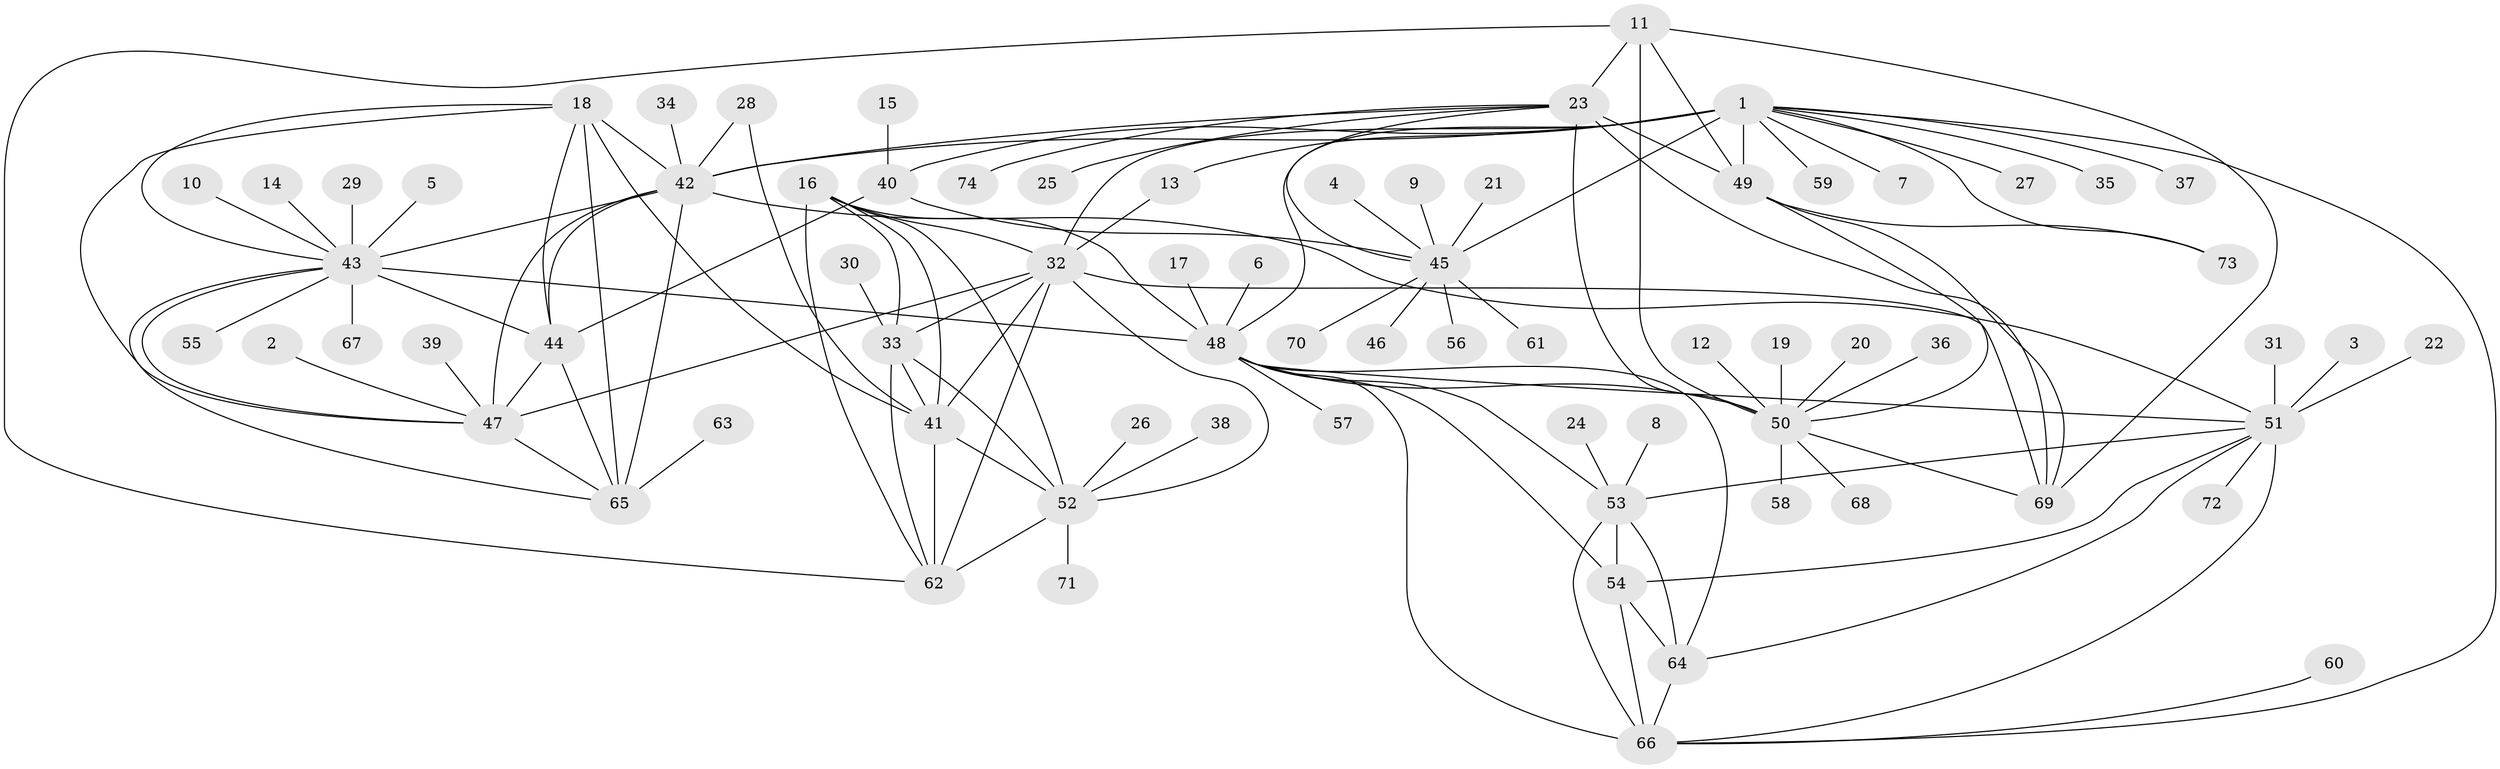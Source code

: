 // original degree distribution, {8: 0.04195804195804196, 15: 0.02097902097902098, 7: 0.04895104895104895, 13: 0.02097902097902098, 9: 0.06293706293706294, 6: 0.013986013986013986, 11: 0.013986013986013986, 10: 0.02097902097902098, 1: 0.5734265734265734, 3: 0.027972027972027972, 2: 0.15384615384615385}
// Generated by graph-tools (version 1.1) at 2025/26/03/09/25 03:26:36]
// undirected, 74 vertices, 125 edges
graph export_dot {
graph [start="1"]
  node [color=gray90,style=filled];
  1;
  2;
  3;
  4;
  5;
  6;
  7;
  8;
  9;
  10;
  11;
  12;
  13;
  14;
  15;
  16;
  17;
  18;
  19;
  20;
  21;
  22;
  23;
  24;
  25;
  26;
  27;
  28;
  29;
  30;
  31;
  32;
  33;
  34;
  35;
  36;
  37;
  38;
  39;
  40;
  41;
  42;
  43;
  44;
  45;
  46;
  47;
  48;
  49;
  50;
  51;
  52;
  53;
  54;
  55;
  56;
  57;
  58;
  59;
  60;
  61;
  62;
  63;
  64;
  65;
  66;
  67;
  68;
  69;
  70;
  71;
  72;
  73;
  74;
  1 -- 7 [weight=1.0];
  1 -- 13 [weight=1.0];
  1 -- 27 [weight=1.0];
  1 -- 32 [weight=1.0];
  1 -- 35 [weight=1.0];
  1 -- 37 [weight=1.0];
  1 -- 40 [weight=8.0];
  1 -- 42 [weight=1.0];
  1 -- 45 [weight=4.0];
  1 -- 48 [weight=1.0];
  1 -- 49 [weight=1.0];
  1 -- 59 [weight=1.0];
  1 -- 66 [weight=1.0];
  1 -- 73 [weight=1.0];
  2 -- 47 [weight=1.0];
  3 -- 51 [weight=1.0];
  4 -- 45 [weight=1.0];
  5 -- 43 [weight=1.0];
  6 -- 48 [weight=1.0];
  8 -- 53 [weight=1.0];
  9 -- 45 [weight=1.0];
  10 -- 43 [weight=1.0];
  11 -- 23 [weight=4.0];
  11 -- 49 [weight=2.0];
  11 -- 50 [weight=2.0];
  11 -- 62 [weight=1.0];
  11 -- 69 [weight=2.0];
  12 -- 50 [weight=1.0];
  13 -- 32 [weight=1.0];
  14 -- 43 [weight=1.0];
  15 -- 40 [weight=1.0];
  16 -- 32 [weight=1.0];
  16 -- 33 [weight=1.0];
  16 -- 41 [weight=1.0];
  16 -- 48 [weight=1.0];
  16 -- 52 [weight=1.0];
  16 -- 62 [weight=2.0];
  17 -- 48 [weight=1.0];
  18 -- 41 [weight=1.0];
  18 -- 42 [weight=2.0];
  18 -- 43 [weight=1.0];
  18 -- 44 [weight=1.0];
  18 -- 47 [weight=1.0];
  18 -- 65 [weight=1.0];
  19 -- 50 [weight=1.0];
  20 -- 50 [weight=1.0];
  21 -- 45 [weight=1.0];
  22 -- 51 [weight=1.0];
  23 -- 25 [weight=1.0];
  23 -- 42 [weight=1.0];
  23 -- 45 [weight=1.0];
  23 -- 49 [weight=2.0];
  23 -- 50 [weight=2.0];
  23 -- 69 [weight=2.0];
  23 -- 74 [weight=1.0];
  24 -- 53 [weight=1.0];
  26 -- 52 [weight=1.0];
  28 -- 41 [weight=1.0];
  28 -- 42 [weight=1.0];
  29 -- 43 [weight=1.0];
  30 -- 33 [weight=1.0];
  31 -- 51 [weight=1.0];
  32 -- 33 [weight=1.0];
  32 -- 41 [weight=1.0];
  32 -- 47 [weight=1.0];
  32 -- 52 [weight=1.0];
  32 -- 62 [weight=2.0];
  32 -- 69 [weight=1.0];
  33 -- 41 [weight=1.0];
  33 -- 52 [weight=1.0];
  33 -- 62 [weight=2.0];
  34 -- 42 [weight=1.0];
  36 -- 50 [weight=1.0];
  38 -- 52 [weight=1.0];
  39 -- 47 [weight=1.0];
  40 -- 44 [weight=1.0];
  40 -- 45 [weight=2.0];
  41 -- 52 [weight=1.0];
  41 -- 62 [weight=2.0];
  42 -- 43 [weight=2.0];
  42 -- 44 [weight=2.0];
  42 -- 47 [weight=2.0];
  42 -- 51 [weight=1.0];
  42 -- 65 [weight=2.0];
  43 -- 44 [weight=1.0];
  43 -- 47 [weight=1.0];
  43 -- 48 [weight=1.0];
  43 -- 55 [weight=1.0];
  43 -- 65 [weight=1.0];
  43 -- 67 [weight=1.0];
  44 -- 47 [weight=1.0];
  44 -- 65 [weight=1.0];
  45 -- 46 [weight=1.0];
  45 -- 56 [weight=1.0];
  45 -- 61 [weight=1.0];
  45 -- 70 [weight=1.0];
  47 -- 65 [weight=1.0];
  48 -- 50 [weight=1.0];
  48 -- 51 [weight=1.0];
  48 -- 53 [weight=1.0];
  48 -- 54 [weight=2.0];
  48 -- 57 [weight=1.0];
  48 -- 64 [weight=1.0];
  48 -- 66 [weight=1.0];
  49 -- 50 [weight=1.0];
  49 -- 69 [weight=1.0];
  49 -- 73 [weight=1.0];
  50 -- 58 [weight=1.0];
  50 -- 68 [weight=1.0];
  50 -- 69 [weight=1.0];
  51 -- 53 [weight=1.0];
  51 -- 54 [weight=2.0];
  51 -- 64 [weight=1.0];
  51 -- 66 [weight=1.0];
  51 -- 72 [weight=1.0];
  52 -- 62 [weight=2.0];
  52 -- 71 [weight=1.0];
  53 -- 54 [weight=2.0];
  53 -- 64 [weight=1.0];
  53 -- 66 [weight=1.0];
  54 -- 64 [weight=2.0];
  54 -- 66 [weight=2.0];
  60 -- 66 [weight=1.0];
  63 -- 65 [weight=1.0];
  64 -- 66 [weight=1.0];
}
